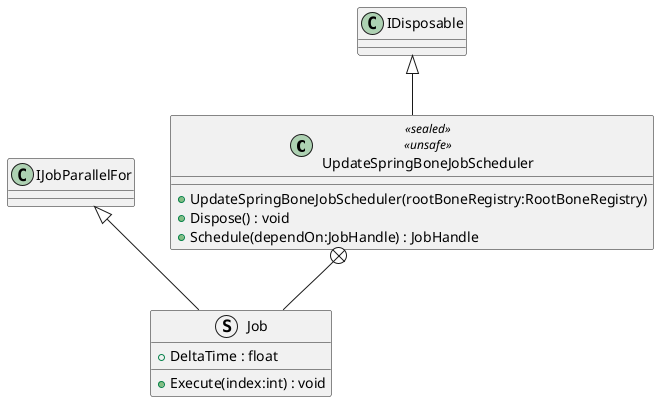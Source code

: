 @startuml
class UpdateSpringBoneJobScheduler <<sealed>> <<unsafe>> {
    + UpdateSpringBoneJobScheduler(rootBoneRegistry:RootBoneRegistry)
    + Dispose() : void
    + Schedule(dependOn:JobHandle) : JobHandle
}
struct Job {
    + DeltaTime : float
    + Execute(index:int) : void
}
IDisposable <|-- UpdateSpringBoneJobScheduler
UpdateSpringBoneJobScheduler +-- Job
IJobParallelFor <|-- Job
@enduml
